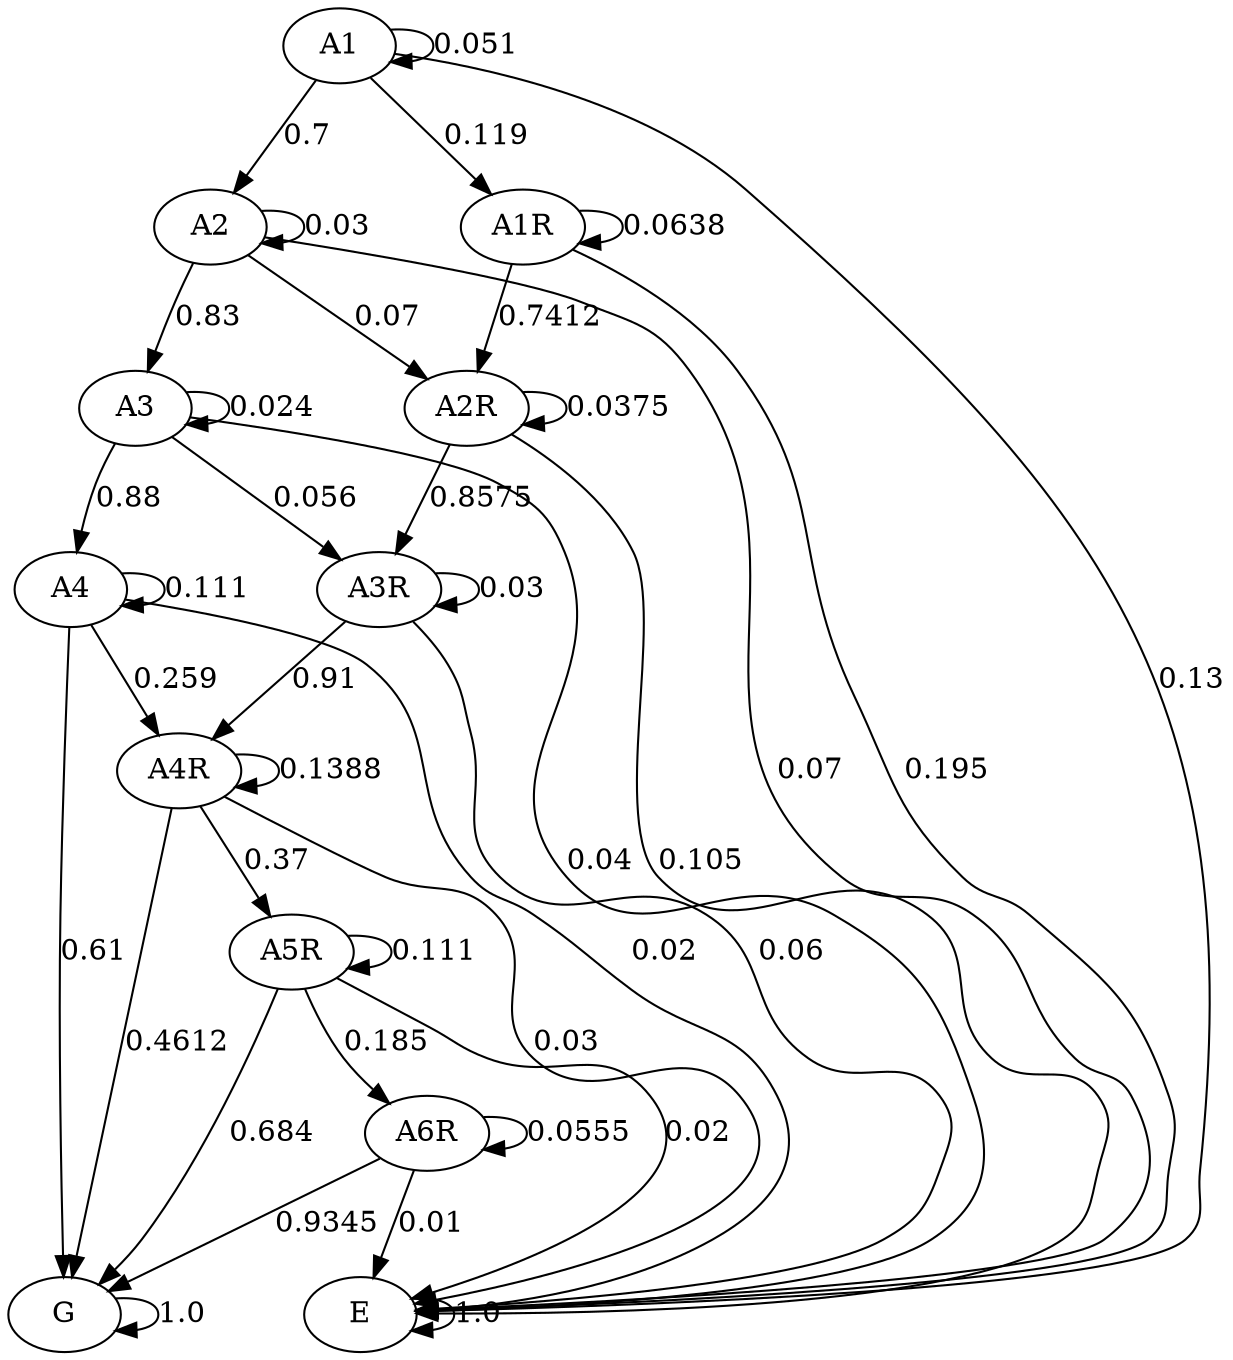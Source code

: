 digraph  {
A1;
A2;
A3;
A4;
A1R;
A2R;
A3R;
A4R;
A5R;
A6R;
G;
E;
A1 -> A1  [key=0, label="0.051", weight="0.051"];
A1 -> A2  [key=0, label="0.7", weight="0.7"];
A1 -> A1R  [key=0, label="0.119", weight="0.119"];
A1 -> E  [key=0, label="0.13", weight="0.13"];
A2 -> A2  [key=0, label="0.03", weight="0.03"];
A2 -> A3  [key=0, label="0.83", weight="0.83"];
A2 -> A2R  [key=0, label="0.07", weight="0.07"];
A2 -> E  [key=0, label="0.07", weight="0.07"];
A3 -> A3  [key=0, label="0.024", weight="0.024"];
A3 -> A4  [key=0, label="0.88", weight="0.88"];
A3 -> A3R  [key=0, label="0.056", weight="0.056"];
A3 -> E  [key=0, label="0.04", weight="0.04"];
A4 -> A4  [key=0, label="0.111", weight="0.111"];
A4 -> A4R  [key=0, label="0.259", weight="0.259"];
A4 -> G  [key=0, label="0.61", weight="0.61"];
A4 -> E  [key=0, label="0.02", weight="0.02"];
A1R -> A1R  [key=0, label="0.0638", weight="0.0638"];
A1R -> A2R  [key=0, label="0.7412", weight="0.7412"];
A1R -> E  [key=0, label="0.195", weight="0.195"];
A2R -> A2R  [key=0, label="0.0375", weight="0.0375"];
A2R -> A3R  [key=0, label="0.8575", weight="0.8575"];
A2R -> E  [key=0, label="0.105", weight="0.105"];
A3R -> A3R  [key=0, label="0.03", weight="0.03"];
A3R -> A4R  [key=0, label="0.91", weight="0.91"];
A3R -> E  [key=0, label="0.06", weight="0.06"];
A4R -> A4R  [key=0, label="0.1388", weight="0.1388"];
A4R -> A5R  [key=0, label="0.37", weight="0.37"];
A4R -> G  [key=0, label="0.4612", weight="0.4612"];
A4R -> E  [key=0, label="0.03", weight="0.03"];
A5R -> A5R  [key=0, label="0.111", weight="0.111"];
A5R -> A6R  [key=0, label="0.185", weight="0.185"];
A5R -> G  [key=0, label="0.684", weight="0.684"];
A5R -> E  [key=0, label="0.02", weight="0.02"];
A6R -> A6R  [key=0, label="0.0555", weight="0.0555"];
A6R -> G  [key=0, label="0.9345", weight="0.9345"];
A6R -> E  [key=0, label="0.01", weight="0.01"];
G -> G  [key=0, label="1.0", weight="1.0"];
E -> E  [key=0, label="1.0", weight="1.0"];
}

